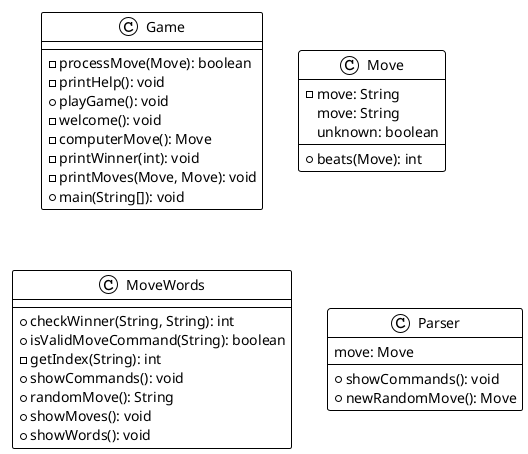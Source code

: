 @startuml

!theme plain
top to bottom direction
skinparam linetype ortho

class Game {
  - processMove(Move): boolean
  - printHelp(): void
  + playGame(): void
  - welcome(): void
  - computerMove(): Move
  - printWinner(int): void
  - printMoves(Move, Move): void
  + main(String[]): void
}
class Move {
  - move: String
  + beats(Move): int
   move: String
   unknown: boolean
}
class MoveWords {
  + checkWinner(String, String): int
  + isValidMoveCommand(String): boolean
  - getIndex(String): int
  + showCommands(): void
  + randomMove(): String
  + showMoves(): void
  + showWords(): void
}
class Parser {
  + showCommands(): void
  + newRandomMove(): Move
   move: Move
}

@enduml
